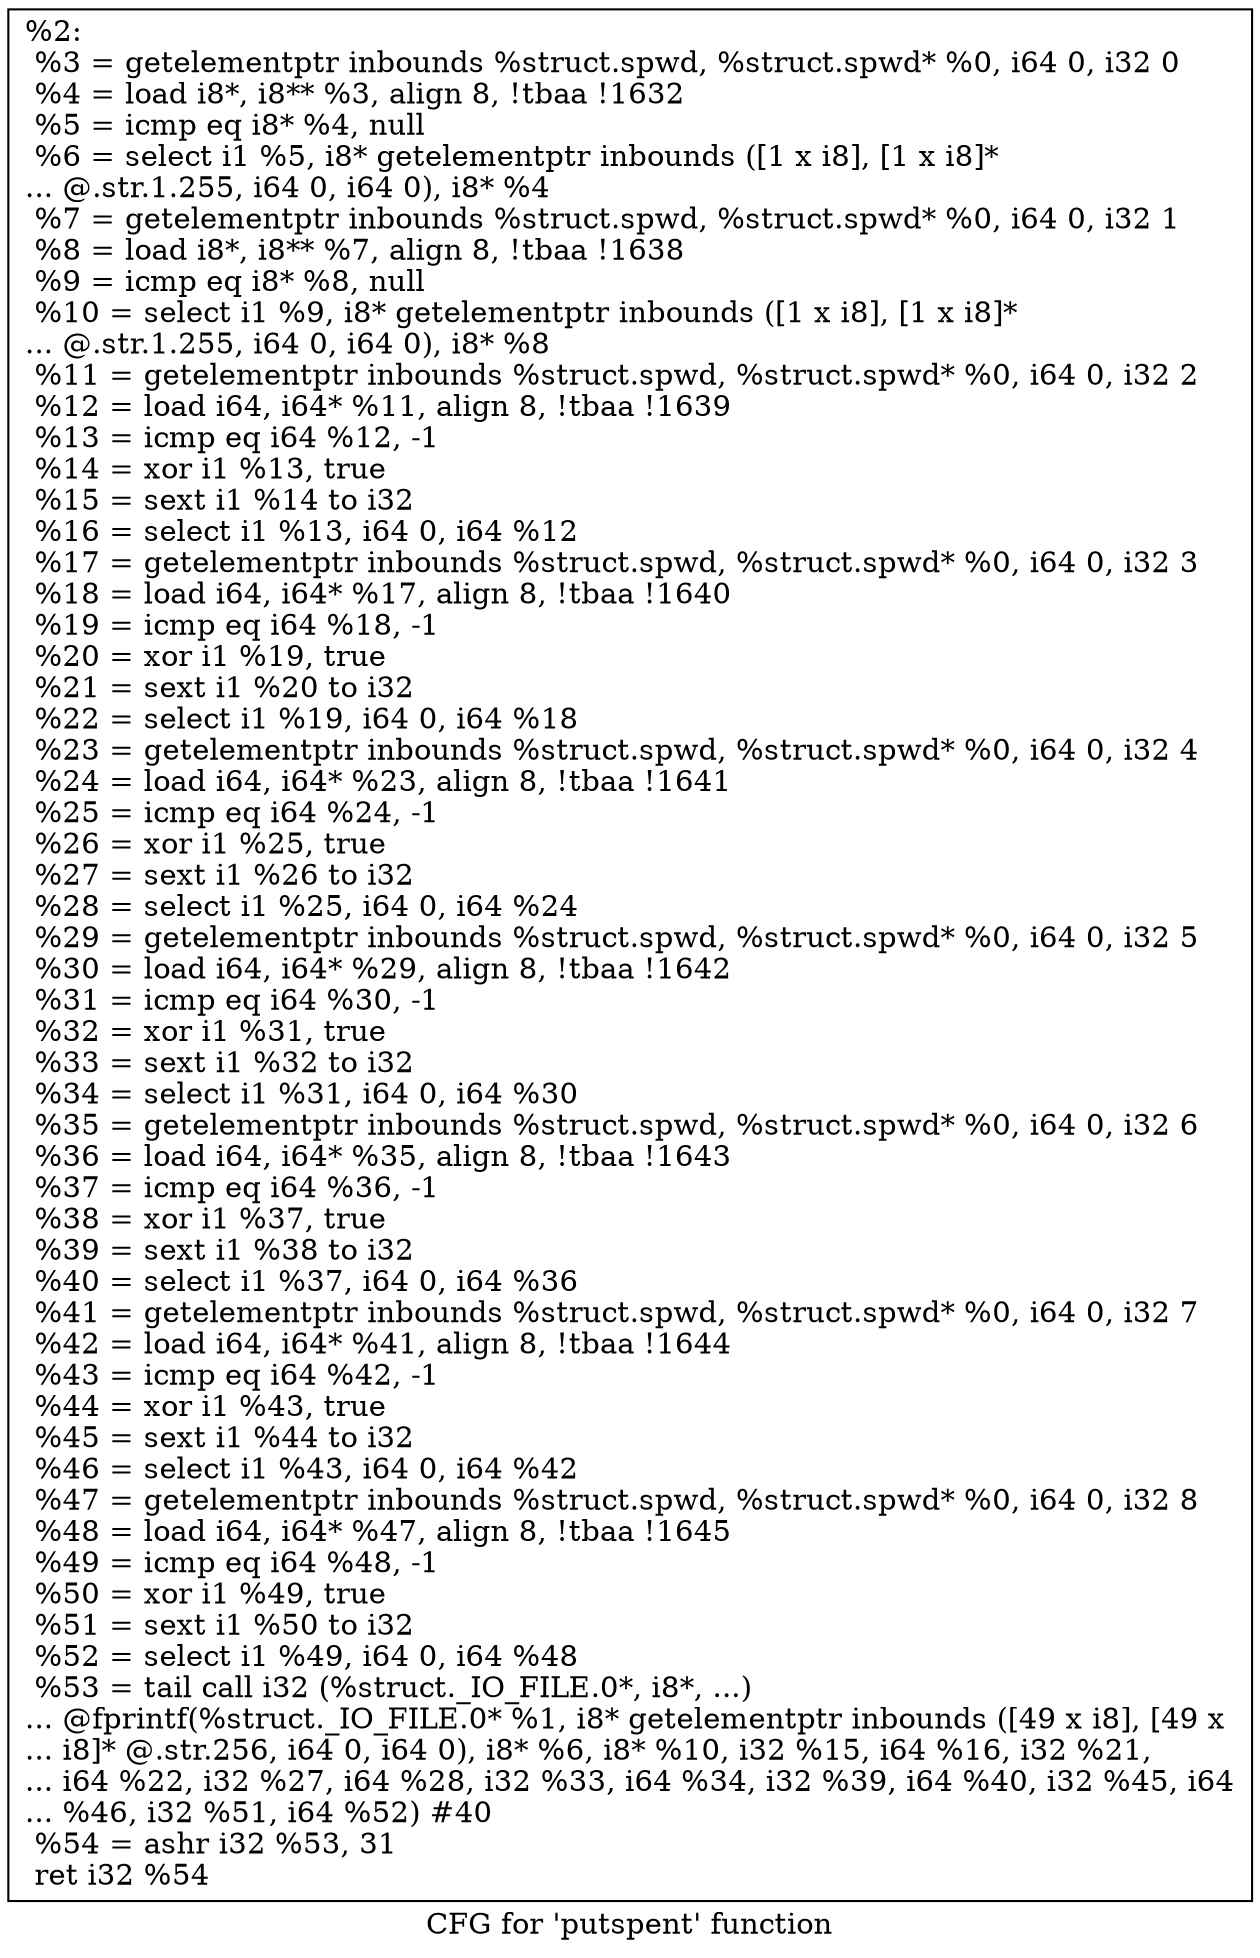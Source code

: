 digraph "CFG for 'putspent' function" {
	label="CFG for 'putspent' function";

	Node0x1c37530 [shape=record,label="{%2:\l  %3 = getelementptr inbounds %struct.spwd, %struct.spwd* %0, i64 0, i32 0\l  %4 = load i8*, i8** %3, align 8, !tbaa !1632\l  %5 = icmp eq i8* %4, null\l  %6 = select i1 %5, i8* getelementptr inbounds ([1 x i8], [1 x i8]*\l... @.str.1.255, i64 0, i64 0), i8* %4\l  %7 = getelementptr inbounds %struct.spwd, %struct.spwd* %0, i64 0, i32 1\l  %8 = load i8*, i8** %7, align 8, !tbaa !1638\l  %9 = icmp eq i8* %8, null\l  %10 = select i1 %9, i8* getelementptr inbounds ([1 x i8], [1 x i8]*\l... @.str.1.255, i64 0, i64 0), i8* %8\l  %11 = getelementptr inbounds %struct.spwd, %struct.spwd* %0, i64 0, i32 2\l  %12 = load i64, i64* %11, align 8, !tbaa !1639\l  %13 = icmp eq i64 %12, -1\l  %14 = xor i1 %13, true\l  %15 = sext i1 %14 to i32\l  %16 = select i1 %13, i64 0, i64 %12\l  %17 = getelementptr inbounds %struct.spwd, %struct.spwd* %0, i64 0, i32 3\l  %18 = load i64, i64* %17, align 8, !tbaa !1640\l  %19 = icmp eq i64 %18, -1\l  %20 = xor i1 %19, true\l  %21 = sext i1 %20 to i32\l  %22 = select i1 %19, i64 0, i64 %18\l  %23 = getelementptr inbounds %struct.spwd, %struct.spwd* %0, i64 0, i32 4\l  %24 = load i64, i64* %23, align 8, !tbaa !1641\l  %25 = icmp eq i64 %24, -1\l  %26 = xor i1 %25, true\l  %27 = sext i1 %26 to i32\l  %28 = select i1 %25, i64 0, i64 %24\l  %29 = getelementptr inbounds %struct.spwd, %struct.spwd* %0, i64 0, i32 5\l  %30 = load i64, i64* %29, align 8, !tbaa !1642\l  %31 = icmp eq i64 %30, -1\l  %32 = xor i1 %31, true\l  %33 = sext i1 %32 to i32\l  %34 = select i1 %31, i64 0, i64 %30\l  %35 = getelementptr inbounds %struct.spwd, %struct.spwd* %0, i64 0, i32 6\l  %36 = load i64, i64* %35, align 8, !tbaa !1643\l  %37 = icmp eq i64 %36, -1\l  %38 = xor i1 %37, true\l  %39 = sext i1 %38 to i32\l  %40 = select i1 %37, i64 0, i64 %36\l  %41 = getelementptr inbounds %struct.spwd, %struct.spwd* %0, i64 0, i32 7\l  %42 = load i64, i64* %41, align 8, !tbaa !1644\l  %43 = icmp eq i64 %42, -1\l  %44 = xor i1 %43, true\l  %45 = sext i1 %44 to i32\l  %46 = select i1 %43, i64 0, i64 %42\l  %47 = getelementptr inbounds %struct.spwd, %struct.spwd* %0, i64 0, i32 8\l  %48 = load i64, i64* %47, align 8, !tbaa !1645\l  %49 = icmp eq i64 %48, -1\l  %50 = xor i1 %49, true\l  %51 = sext i1 %50 to i32\l  %52 = select i1 %49, i64 0, i64 %48\l  %53 = tail call i32 (%struct._IO_FILE.0*, i8*, ...)\l... @fprintf(%struct._IO_FILE.0* %1, i8* getelementptr inbounds ([49 x i8], [49 x\l... i8]* @.str.256, i64 0, i64 0), i8* %6, i8* %10, i32 %15, i64 %16, i32 %21,\l... i64 %22, i32 %27, i64 %28, i32 %33, i64 %34, i32 %39, i64 %40, i32 %45, i64\l... %46, i32 %51, i64 %52) #40\l  %54 = ashr i32 %53, 31\l  ret i32 %54\l}"];
}
